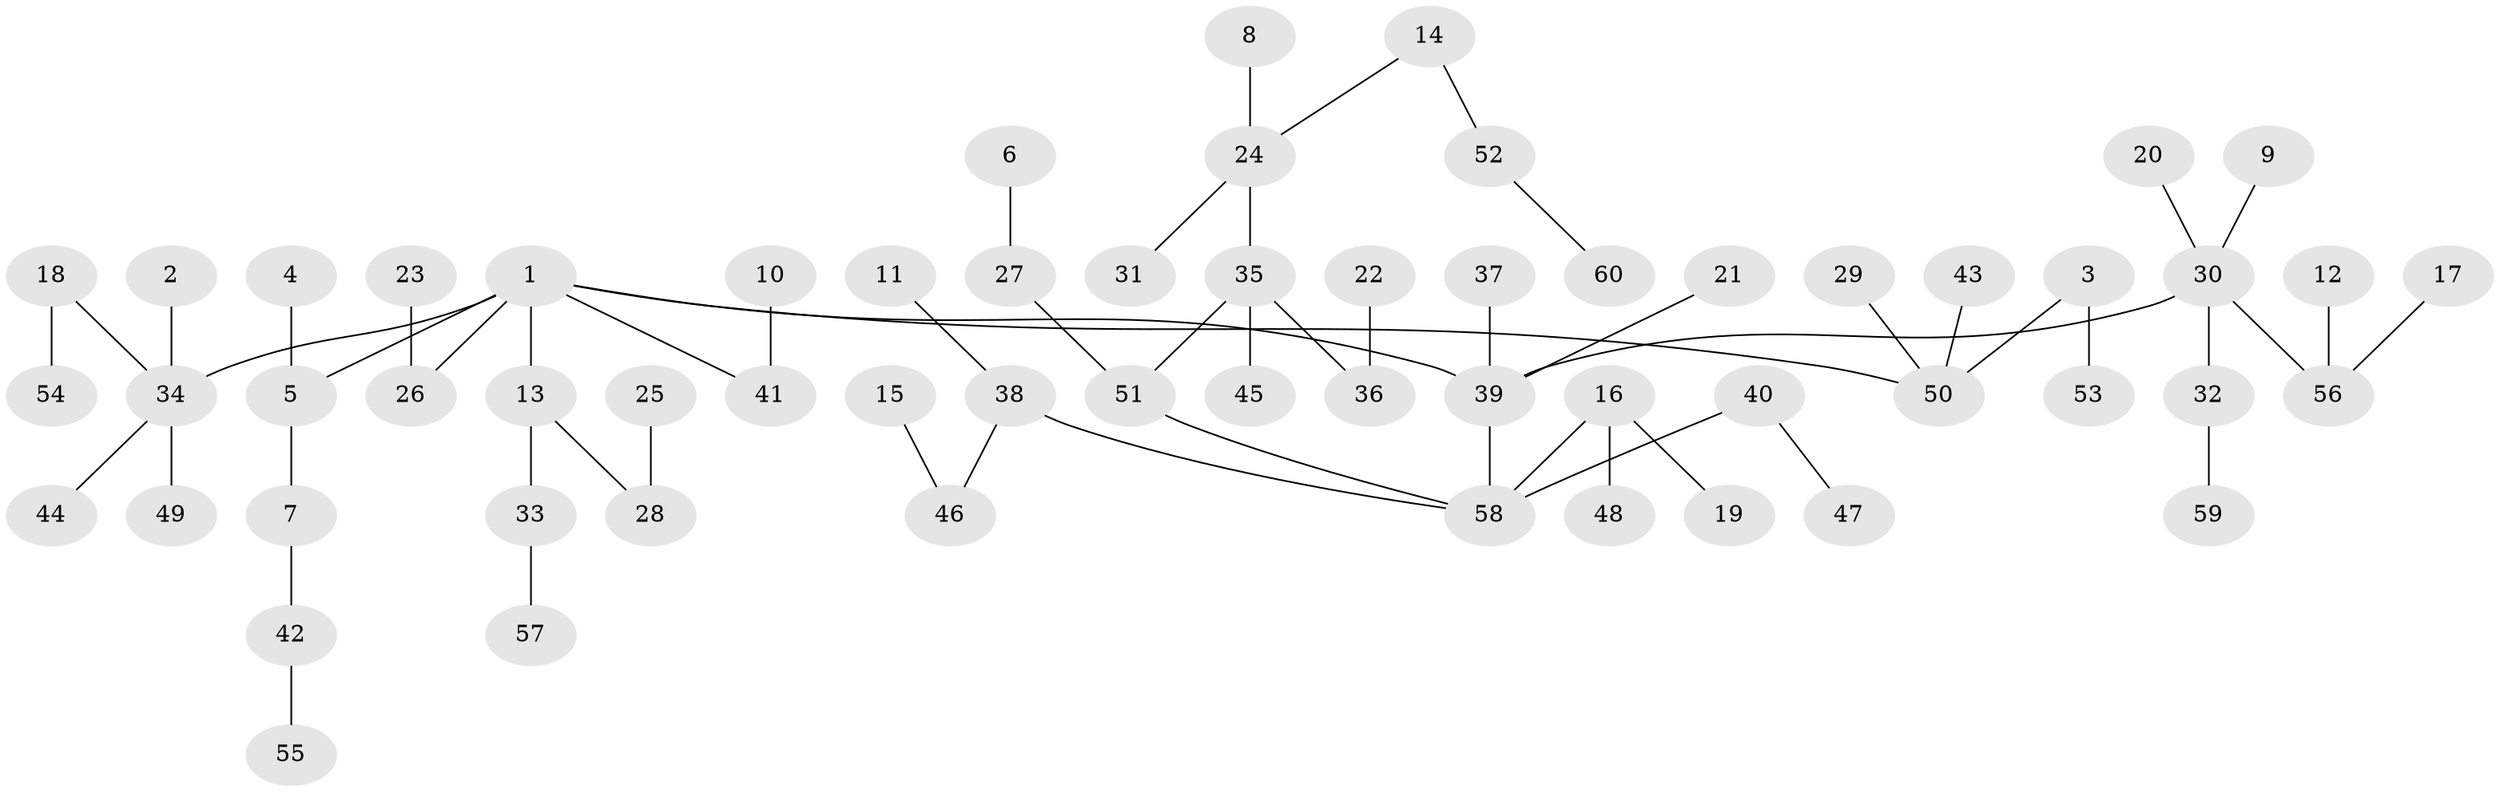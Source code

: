 // original degree distribution, {3: 0.12605042016806722, 5: 0.04201680672268908, 6: 0.025210084033613446, 7: 0.008403361344537815, 4: 0.058823529411764705, 1: 0.5294117647058824, 2: 0.21008403361344538}
// Generated by graph-tools (version 1.1) at 2025/26/03/09/25 03:26:25]
// undirected, 60 vertices, 59 edges
graph export_dot {
graph [start="1"]
  node [color=gray90,style=filled];
  1;
  2;
  3;
  4;
  5;
  6;
  7;
  8;
  9;
  10;
  11;
  12;
  13;
  14;
  15;
  16;
  17;
  18;
  19;
  20;
  21;
  22;
  23;
  24;
  25;
  26;
  27;
  28;
  29;
  30;
  31;
  32;
  33;
  34;
  35;
  36;
  37;
  38;
  39;
  40;
  41;
  42;
  43;
  44;
  45;
  46;
  47;
  48;
  49;
  50;
  51;
  52;
  53;
  54;
  55;
  56;
  57;
  58;
  59;
  60;
  1 -- 5 [weight=1.0];
  1 -- 13 [weight=1.0];
  1 -- 26 [weight=1.0];
  1 -- 34 [weight=1.0];
  1 -- 39 [weight=1.0];
  1 -- 41 [weight=1.0];
  1 -- 50 [weight=1.0];
  2 -- 34 [weight=1.0];
  3 -- 50 [weight=1.0];
  3 -- 53 [weight=1.0];
  4 -- 5 [weight=1.0];
  5 -- 7 [weight=1.0];
  6 -- 27 [weight=1.0];
  7 -- 42 [weight=1.0];
  8 -- 24 [weight=1.0];
  9 -- 30 [weight=1.0];
  10 -- 41 [weight=1.0];
  11 -- 38 [weight=1.0];
  12 -- 56 [weight=1.0];
  13 -- 28 [weight=1.0];
  13 -- 33 [weight=1.0];
  14 -- 24 [weight=1.0];
  14 -- 52 [weight=1.0];
  15 -- 46 [weight=1.0];
  16 -- 19 [weight=1.0];
  16 -- 48 [weight=1.0];
  16 -- 58 [weight=1.0];
  17 -- 56 [weight=1.0];
  18 -- 34 [weight=1.0];
  18 -- 54 [weight=1.0];
  20 -- 30 [weight=1.0];
  21 -- 39 [weight=1.0];
  22 -- 36 [weight=1.0];
  23 -- 26 [weight=1.0];
  24 -- 31 [weight=1.0];
  24 -- 35 [weight=1.0];
  25 -- 28 [weight=1.0];
  27 -- 51 [weight=1.0];
  29 -- 50 [weight=1.0];
  30 -- 32 [weight=1.0];
  30 -- 39 [weight=1.0];
  30 -- 56 [weight=1.0];
  32 -- 59 [weight=1.0];
  33 -- 57 [weight=1.0];
  34 -- 44 [weight=1.0];
  34 -- 49 [weight=1.0];
  35 -- 36 [weight=1.0];
  35 -- 45 [weight=1.0];
  35 -- 51 [weight=1.0];
  37 -- 39 [weight=1.0];
  38 -- 46 [weight=1.0];
  38 -- 58 [weight=1.0];
  39 -- 58 [weight=1.0];
  40 -- 47 [weight=1.0];
  40 -- 58 [weight=1.0];
  42 -- 55 [weight=1.0];
  43 -- 50 [weight=1.0];
  51 -- 58 [weight=1.0];
  52 -- 60 [weight=1.0];
}
